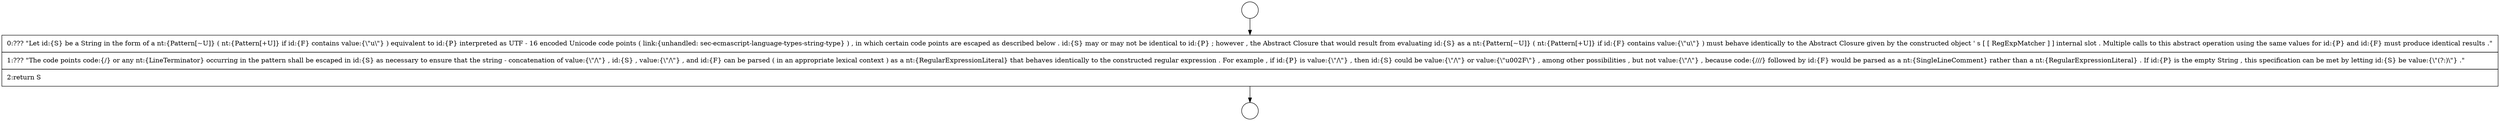 digraph {
  node15054 [shape=circle label=" " color="black" fillcolor="white" style=filled]
  node15056 [shape=none, margin=0, label=<<font color="black">
    <table border="0" cellborder="1" cellspacing="0" cellpadding="10">
      <tr><td align="left">0:??? &quot;Let id:{S} be a String in the form of a nt:{Pattern[~U]} ( nt:{Pattern[+U]} if id:{F} contains value:{\&quot;u\&quot;} ) equivalent to id:{P} interpreted as UTF - 16 encoded Unicode code points ( link:{unhandled: sec-ecmascript-language-types-string-type} ) , in which certain code points are escaped as described below . id:{S} may or may not be identical to id:{P} ; however , the Abstract Closure that would result from evaluating id:{S} as a nt:{Pattern[~U]} ( nt:{Pattern[+U]} if id:{F} contains value:{\&quot;u\&quot;} ) must behave identically to the Abstract Closure given by the constructed object ' s [ [ RegExpMatcher ] ] internal slot . Multiple calls to this abstract operation using the same values for id:{P} and id:{F} must produce identical results .&quot;</td></tr>
      <tr><td align="left">1:??? &quot;The code points code:{/} or any nt:{LineTerminator} occurring in the pattern shall be escaped in id:{S} as necessary to ensure that the string - concatenation of value:{\&quot;/\&quot;} , id:{S} , value:{\&quot;/\&quot;} , and id:{F} can be parsed ( in an appropriate lexical context ) as a nt:{RegularExpressionLiteral} that behaves identically to the constructed regular expression . For example , if id:{P} is value:{\&quot;/\&quot;} , then id:{S} could be value:{\&quot;/\&quot;} or value:{\&quot;u002F\&quot;} , among other possibilities , but not value:{\&quot;/\&quot;} , because code:{///} followed by id:{F} would be parsed as a nt:{SingleLineComment} rather than a nt:{RegularExpressionLiteral} . If id:{P} is the empty String , this specification can be met by letting id:{S} be value:{\&quot;(?:)\&quot;} .&quot;</td></tr>
      <tr><td align="left">2:return S</td></tr>
    </table>
  </font>> color="black" fillcolor="white" style=filled]
  node15055 [shape=circle label=" " color="black" fillcolor="white" style=filled]
  node15054 -> node15056 [ color="black"]
  node15056 -> node15055 [ color="black"]
}
